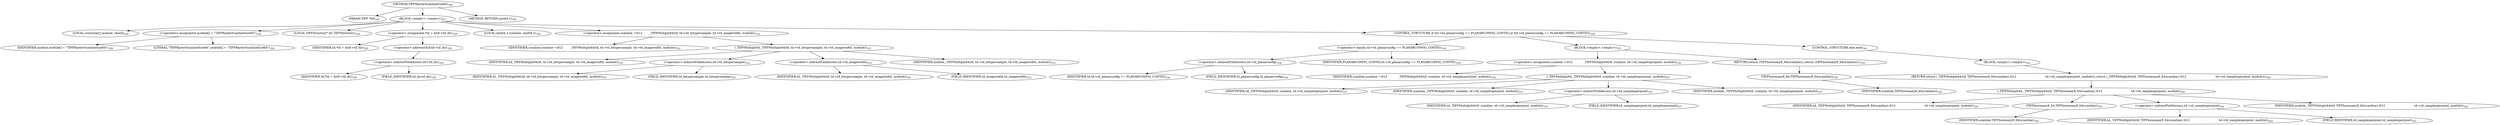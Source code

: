 digraph "TIFFRasterScanlineSize64" {  
"11671" [label = <(METHOD,TIFFRasterScanlineSize64)<SUB>326</SUB>> ]
"11672" [label = <(PARAM,TIFF *tif)<SUB>326</SUB>> ]
"11673" [label = <(BLOCK,&lt;empty&gt;,&lt;empty&gt;)<SUB>327</SUB>> ]
"11674" [label = <(LOCAL,constchar[] module: char[])<SUB>328</SUB>> ]
"11675" [label = <(&lt;operator&gt;.assignment,module[] = &quot;TIFFRasterScanlineSize64&quot;)<SUB>328</SUB>> ]
"11676" [label = <(IDENTIFIER,module,module[] = &quot;TIFFRasterScanlineSize64&quot;)<SUB>328</SUB>> ]
"11677" [label = <(LITERAL,&quot;TIFFRasterScanlineSize64&quot;,module[] = &quot;TIFFRasterScanlineSize64&quot;)<SUB>328</SUB>> ]
"11678" [label = <(LOCAL,TIFFDirectory* td: TIFFDirectory)<SUB>329</SUB>> ]
"11679" [label = <(&lt;operator&gt;.assignment,*td = &amp;tif-&gt;tif_dir)<SUB>329</SUB>> ]
"11680" [label = <(IDENTIFIER,td,*td = &amp;tif-&gt;tif_dir)<SUB>329</SUB>> ]
"11681" [label = <(&lt;operator&gt;.addressOf,&amp;tif-&gt;tif_dir)<SUB>329</SUB>> ]
"11682" [label = <(&lt;operator&gt;.indirectFieldAccess,tif-&gt;tif_dir)<SUB>329</SUB>> ]
"11683" [label = <(IDENTIFIER,tif,*td = &amp;tif-&gt;tif_dir)<SUB>329</SUB>> ]
"11684" [label = <(FIELD_IDENTIFIER,tif_dir,tif_dir)<SUB>329</SUB>> ]
"11685" [label = <(LOCAL,uint64_t scanline: uint64_t)<SUB>330</SUB>> ]
"11686" [label = <(&lt;operator&gt;.assignment,scanline =\012        _TIFFMultiply64(tif, td-&gt;td_bitspersample, td-&gt;td_imagewidth, module))<SUB>332</SUB>> ]
"11687" [label = <(IDENTIFIER,scanline,scanline =\012        _TIFFMultiply64(tif, td-&gt;td_bitspersample, td-&gt;td_imagewidth, module))<SUB>332</SUB>> ]
"11688" [label = <(_TIFFMultiply64,_TIFFMultiply64(tif, td-&gt;td_bitspersample, td-&gt;td_imagewidth, module))<SUB>333</SUB>> ]
"11689" [label = <(IDENTIFIER,tif,_TIFFMultiply64(tif, td-&gt;td_bitspersample, td-&gt;td_imagewidth, module))<SUB>333</SUB>> ]
"11690" [label = <(&lt;operator&gt;.indirectFieldAccess,td-&gt;td_bitspersample)<SUB>333</SUB>> ]
"11691" [label = <(IDENTIFIER,td,_TIFFMultiply64(tif, td-&gt;td_bitspersample, td-&gt;td_imagewidth, module))<SUB>333</SUB>> ]
"11692" [label = <(FIELD_IDENTIFIER,td_bitspersample,td_bitspersample)<SUB>333</SUB>> ]
"11693" [label = <(&lt;operator&gt;.indirectFieldAccess,td-&gt;td_imagewidth)<SUB>333</SUB>> ]
"11694" [label = <(IDENTIFIER,td,_TIFFMultiply64(tif, td-&gt;td_bitspersample, td-&gt;td_imagewidth, module))<SUB>333</SUB>> ]
"11695" [label = <(FIELD_IDENTIFIER,td_imagewidth,td_imagewidth)<SUB>333</SUB>> ]
"11696" [label = <(IDENTIFIER,module,_TIFFMultiply64(tif, td-&gt;td_bitspersample, td-&gt;td_imagewidth, module))<SUB>333</SUB>> ]
"11697" [label = <(CONTROL_STRUCTURE,if (td-&gt;td_planarconfig == PLANARCONFIG_CONTIG),if (td-&gt;td_planarconfig == PLANARCONFIG_CONTIG))<SUB>334</SUB>> ]
"11698" [label = <(&lt;operator&gt;.equals,td-&gt;td_planarconfig == PLANARCONFIG_CONTIG)<SUB>334</SUB>> ]
"11699" [label = <(&lt;operator&gt;.indirectFieldAccess,td-&gt;td_planarconfig)<SUB>334</SUB>> ]
"11700" [label = <(IDENTIFIER,td,td-&gt;td_planarconfig == PLANARCONFIG_CONTIG)<SUB>334</SUB>> ]
"11701" [label = <(FIELD_IDENTIFIER,td_planarconfig,td_planarconfig)<SUB>334</SUB>> ]
"11702" [label = <(IDENTIFIER,PLANARCONFIG_CONTIG,td-&gt;td_planarconfig == PLANARCONFIG_CONTIG)<SUB>334</SUB>> ]
"11703" [label = <(BLOCK,&lt;empty&gt;,&lt;empty&gt;)<SUB>335</SUB>> ]
"11704" [label = <(&lt;operator&gt;.assignment,scanline =\012            _TIFFMultiply64(tif, scanline, td-&gt;td_samplesperpixel, module))<SUB>336</SUB>> ]
"11705" [label = <(IDENTIFIER,scanline,scanline =\012            _TIFFMultiply64(tif, scanline, td-&gt;td_samplesperpixel, module))<SUB>336</SUB>> ]
"11706" [label = <(_TIFFMultiply64,_TIFFMultiply64(tif, scanline, td-&gt;td_samplesperpixel, module))<SUB>337</SUB>> ]
"11707" [label = <(IDENTIFIER,tif,_TIFFMultiply64(tif, scanline, td-&gt;td_samplesperpixel, module))<SUB>337</SUB>> ]
"11708" [label = <(IDENTIFIER,scanline,_TIFFMultiply64(tif, scanline, td-&gt;td_samplesperpixel, module))<SUB>337</SUB>> ]
"11709" [label = <(&lt;operator&gt;.indirectFieldAccess,td-&gt;td_samplesperpixel)<SUB>337</SUB>> ]
"11710" [label = <(IDENTIFIER,td,_TIFFMultiply64(tif, scanline, td-&gt;td_samplesperpixel, module))<SUB>337</SUB>> ]
"11711" [label = <(FIELD_IDENTIFIER,td_samplesperpixel,td_samplesperpixel)<SUB>337</SUB>> ]
"11712" [label = <(IDENTIFIER,module,_TIFFMultiply64(tif, scanline, td-&gt;td_samplesperpixel, module))<SUB>337</SUB>> ]
"11713" [label = <(RETURN,return (TIFFhowmany8_64(scanline));,return (TIFFhowmany8_64(scanline));)<SUB>338</SUB>> ]
"11714" [label = <(TIFFhowmany8_64,TIFFhowmany8_64(scanline))<SUB>338</SUB>> ]
"11715" [label = <(IDENTIFIER,scanline,TIFFhowmany8_64(scanline))<SUB>338</SUB>> ]
"11716" [label = <(CONTROL_STRUCTURE,else,else)<SUB>341</SUB>> ]
"11717" [label = <(BLOCK,&lt;empty&gt;,&lt;empty&gt;)<SUB>341</SUB>> ]
"11718" [label = <(RETURN,return (_TIFFMultiply64(tif, TIFFhowmany8_64(scanline),\012                                td-&gt;td_samplesperpixel, module));,return (_TIFFMultiply64(tif, TIFFhowmany8_64(scanline),\012                                td-&gt;td_samplesperpixel, module));)<SUB>341</SUB>> ]
"11719" [label = <(_TIFFMultiply64,_TIFFMultiply64(tif, TIFFhowmany8_64(scanline),\012                                td-&gt;td_samplesperpixel, module))<SUB>341</SUB>> ]
"11720" [label = <(IDENTIFIER,tif,_TIFFMultiply64(tif, TIFFhowmany8_64(scanline),\012                                td-&gt;td_samplesperpixel, module))<SUB>341</SUB>> ]
"11721" [label = <(TIFFhowmany8_64,TIFFhowmany8_64(scanline))<SUB>341</SUB>> ]
"11722" [label = <(IDENTIFIER,scanline,TIFFhowmany8_64(scanline))<SUB>341</SUB>> ]
"11723" [label = <(&lt;operator&gt;.indirectFieldAccess,td-&gt;td_samplesperpixel)<SUB>342</SUB>> ]
"11724" [label = <(IDENTIFIER,td,_TIFFMultiply64(tif, TIFFhowmany8_64(scanline),\012                                td-&gt;td_samplesperpixel, module))<SUB>342</SUB>> ]
"11725" [label = <(FIELD_IDENTIFIER,td_samplesperpixel,td_samplesperpixel)<SUB>342</SUB>> ]
"11726" [label = <(IDENTIFIER,module,_TIFFMultiply64(tif, TIFFhowmany8_64(scanline),\012                                td-&gt;td_samplesperpixel, module))<SUB>342</SUB>> ]
"11727" [label = <(METHOD_RETURN,uint64_t)<SUB>326</SUB>> ]
  "11671" -> "11672" 
  "11671" -> "11673" 
  "11671" -> "11727" 
  "11673" -> "11674" 
  "11673" -> "11675" 
  "11673" -> "11678" 
  "11673" -> "11679" 
  "11673" -> "11685" 
  "11673" -> "11686" 
  "11673" -> "11697" 
  "11675" -> "11676" 
  "11675" -> "11677" 
  "11679" -> "11680" 
  "11679" -> "11681" 
  "11681" -> "11682" 
  "11682" -> "11683" 
  "11682" -> "11684" 
  "11686" -> "11687" 
  "11686" -> "11688" 
  "11688" -> "11689" 
  "11688" -> "11690" 
  "11688" -> "11693" 
  "11688" -> "11696" 
  "11690" -> "11691" 
  "11690" -> "11692" 
  "11693" -> "11694" 
  "11693" -> "11695" 
  "11697" -> "11698" 
  "11697" -> "11703" 
  "11697" -> "11716" 
  "11698" -> "11699" 
  "11698" -> "11702" 
  "11699" -> "11700" 
  "11699" -> "11701" 
  "11703" -> "11704" 
  "11703" -> "11713" 
  "11704" -> "11705" 
  "11704" -> "11706" 
  "11706" -> "11707" 
  "11706" -> "11708" 
  "11706" -> "11709" 
  "11706" -> "11712" 
  "11709" -> "11710" 
  "11709" -> "11711" 
  "11713" -> "11714" 
  "11714" -> "11715" 
  "11716" -> "11717" 
  "11717" -> "11718" 
  "11718" -> "11719" 
  "11719" -> "11720" 
  "11719" -> "11721" 
  "11719" -> "11723" 
  "11719" -> "11726" 
  "11721" -> "11722" 
  "11723" -> "11724" 
  "11723" -> "11725" 
}
